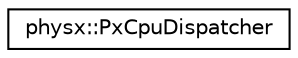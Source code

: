 digraph "Graphical Class Hierarchy"
{
  edge [fontname="Helvetica",fontsize="10",labelfontname="Helvetica",labelfontsize="10"];
  node [fontname="Helvetica",fontsize="10",shape=record];
  rankdir="LR";
  Node0 [label="physx::PxCpuDispatcher",height=0.2,width=0.4,color="black", fillcolor="white", style="filled",URL="$classphysx_1_1PxCpuDispatcher.html",tooltip="A CpuDispatcher is responsible for scheduling the execution of tasks passed to it by the SDK..."];
}
